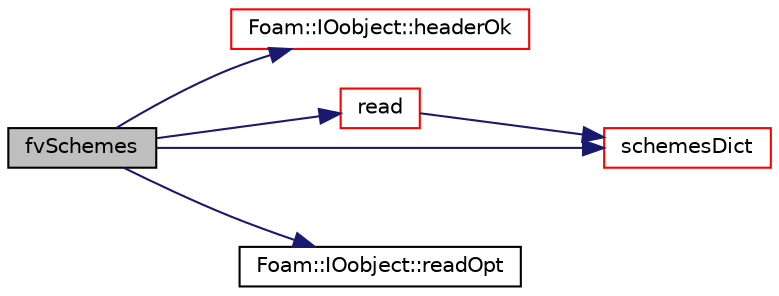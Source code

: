 digraph "fvSchemes"
{
  bgcolor="transparent";
  edge [fontname="Helvetica",fontsize="10",labelfontname="Helvetica",labelfontsize="10"];
  node [fontname="Helvetica",fontsize="10",shape=record];
  rankdir="LR";
  Node1 [label="fvSchemes",height=0.2,width=0.4,color="black", fillcolor="grey75", style="filled", fontcolor="black"];
  Node1 -> Node2 [color="midnightblue",fontsize="10",style="solid",fontname="Helvetica"];
  Node2 [label="Foam::IOobject::headerOk",height=0.2,width=0.4,color="red",URL="$a01181.html#a9d4879c850ce41d945ff77e788de3a23",tooltip="Read and check header info. "];
  Node1 -> Node3 [color="midnightblue",fontsize="10",style="solid",fontname="Helvetica"];
  Node3 [label="read",height=0.2,width=0.4,color="red",URL="$a00892.html#af816873151ddb0126e98bb2f914d8ed5",tooltip="Read the fvSchemes. "];
  Node3 -> Node4 [color="midnightblue",fontsize="10",style="solid",fontname="Helvetica"];
  Node4 [label="schemesDict",height=0.2,width=0.4,color="red",URL="$a00892.html#a630e1275c82ae9a7fa500021dcccf098"];
  Node1 -> Node5 [color="midnightblue",fontsize="10",style="solid",fontname="Helvetica"];
  Node5 [label="Foam::IOobject::readOpt",height=0.2,width=0.4,color="black",URL="$a01181.html#af3c10cbbefc4d1d63d9dbe411d9701ec"];
  Node1 -> Node4 [color="midnightblue",fontsize="10",style="solid",fontname="Helvetica"];
}
